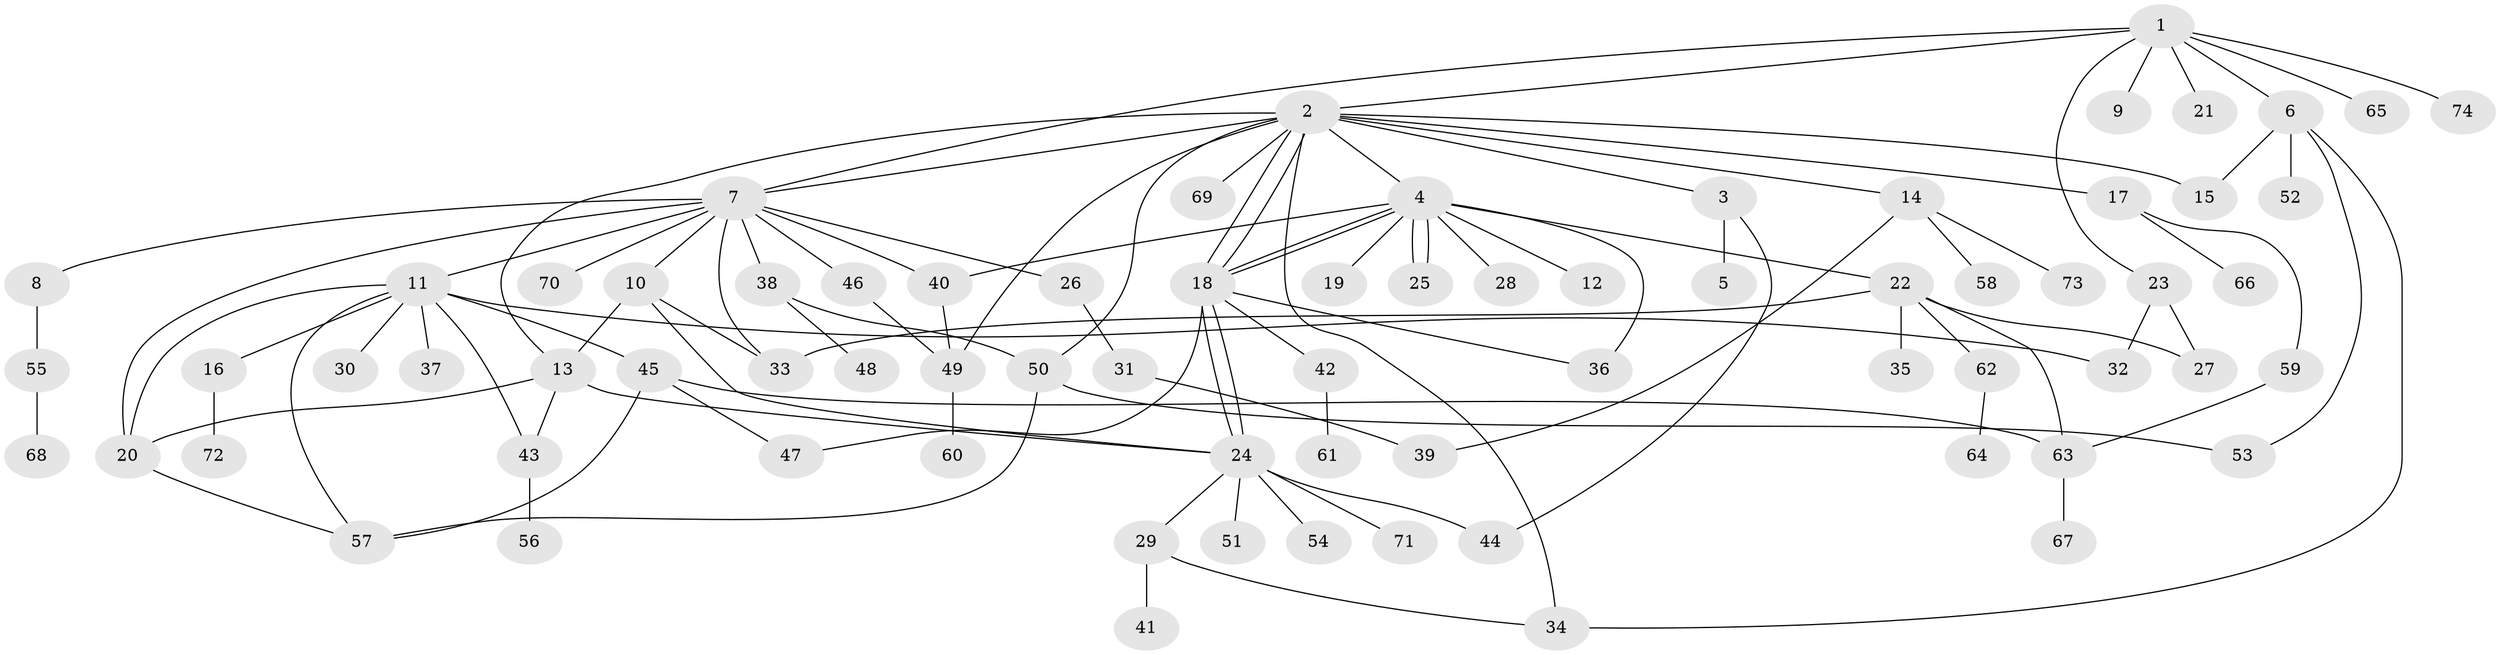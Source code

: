// coarse degree distribution, {7: 0.05660377358490566, 16: 0.018867924528301886, 2: 0.22641509433962265, 9: 0.03773584905660377, 6: 0.03773584905660377, 12: 0.018867924528301886, 1: 0.41509433962264153, 5: 0.03773584905660377, 3: 0.1320754716981132, 4: 0.018867924528301886}
// Generated by graph-tools (version 1.1) at 2025/41/03/06/25 10:41:45]
// undirected, 74 vertices, 106 edges
graph export_dot {
graph [start="1"]
  node [color=gray90,style=filled];
  1;
  2;
  3;
  4;
  5;
  6;
  7;
  8;
  9;
  10;
  11;
  12;
  13;
  14;
  15;
  16;
  17;
  18;
  19;
  20;
  21;
  22;
  23;
  24;
  25;
  26;
  27;
  28;
  29;
  30;
  31;
  32;
  33;
  34;
  35;
  36;
  37;
  38;
  39;
  40;
  41;
  42;
  43;
  44;
  45;
  46;
  47;
  48;
  49;
  50;
  51;
  52;
  53;
  54;
  55;
  56;
  57;
  58;
  59;
  60;
  61;
  62;
  63;
  64;
  65;
  66;
  67;
  68;
  69;
  70;
  71;
  72;
  73;
  74;
  1 -- 2;
  1 -- 6;
  1 -- 7;
  1 -- 9;
  1 -- 21;
  1 -- 23;
  1 -- 65;
  1 -- 74;
  2 -- 3;
  2 -- 4;
  2 -- 7;
  2 -- 13;
  2 -- 14;
  2 -- 15;
  2 -- 17;
  2 -- 18;
  2 -- 18;
  2 -- 34;
  2 -- 49;
  2 -- 50;
  2 -- 69;
  3 -- 5;
  3 -- 44;
  4 -- 12;
  4 -- 18;
  4 -- 18;
  4 -- 19;
  4 -- 22;
  4 -- 25;
  4 -- 25;
  4 -- 28;
  4 -- 36;
  4 -- 40;
  6 -- 15;
  6 -- 34;
  6 -- 52;
  6 -- 53;
  7 -- 8;
  7 -- 10;
  7 -- 11;
  7 -- 20;
  7 -- 26;
  7 -- 33;
  7 -- 38;
  7 -- 40;
  7 -- 46;
  7 -- 70;
  8 -- 55;
  10 -- 13;
  10 -- 24;
  10 -- 33;
  11 -- 16;
  11 -- 20;
  11 -- 30;
  11 -- 32;
  11 -- 37;
  11 -- 43;
  11 -- 45;
  11 -- 57;
  13 -- 20;
  13 -- 24;
  13 -- 43;
  14 -- 39;
  14 -- 58;
  14 -- 73;
  16 -- 72;
  17 -- 59;
  17 -- 66;
  18 -- 24;
  18 -- 24;
  18 -- 36;
  18 -- 42;
  18 -- 47;
  20 -- 57;
  22 -- 27;
  22 -- 33;
  22 -- 35;
  22 -- 62;
  22 -- 63;
  23 -- 27;
  23 -- 32;
  24 -- 29;
  24 -- 44;
  24 -- 51;
  24 -- 54;
  24 -- 71;
  26 -- 31;
  29 -- 34;
  29 -- 41;
  31 -- 39;
  38 -- 48;
  38 -- 50;
  40 -- 49;
  42 -- 61;
  43 -- 56;
  45 -- 47;
  45 -- 57;
  45 -- 63;
  46 -- 49;
  49 -- 60;
  50 -- 53;
  50 -- 57;
  55 -- 68;
  59 -- 63;
  62 -- 64;
  63 -- 67;
}
